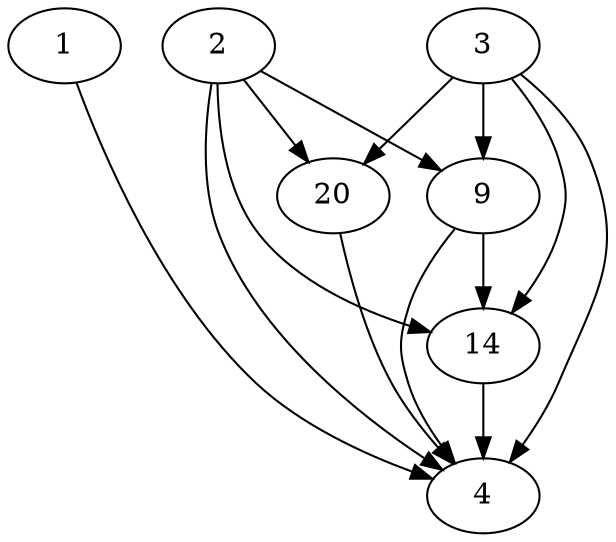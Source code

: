 strict digraph {
// Node definitions.
1 [
neuron_type=BIAS
activation_type=NullActivation
];
2 [
neuron_type=INPT
activation_type=NullActivation
];
3 [
neuron_type=INPT
activation_type=NullActivation
];
4 [
neuron_type=OUTP
activation_type=SigmoidSteepenedActivation
];
9 [
neuron_type=HIDN
activation_type=SigmoidSteepenedActivation
];
14 [
neuron_type=HIDN
activation_type=SigmoidSteepenedActivation
];
20 [
neuron_type=HIDN
activation_type=SigmoidSteepenedActivation
];

// Edge definitions.
1 -> 4 [
weight=-1.270174
recurrent=false
parameters="[0.07500000000000001 0.23941145124080393 0 0 0.11159114697833229 0 0 0.20827225808111327]"
];
2 -> 4 [
weight=-3.097954
recurrent=false
parameters="[0.2 0 0 0 0 0 0 0]"
];
2 -> 9 [
weight=0.612621
recurrent=false
parameters="[0.2 0 0 0 0 0 0 0]"
];
2 -> 14 [
weight=4.128190
recurrent=false
parameters="[0.2 0 0 0 0 0 0 0]"
];
2 -> 20 [
weight=-5.648489
recurrent=false
parameters="[0.3 0 0 0.16630595314032717 0 0 0 0]"
];
3 -> 4 [
weight=-2.888714
recurrent=false
parameters="[0.3 0 0 0.16630595314032717 0 0 0 0]"
];
3 -> 9 [
weight=4.526937
recurrent=false
parameters="[0.3 0 0 0.16630595314032717 0 0 0 0]"
];
3 -> 14 [
weight=2.344552
recurrent=false
parameters="[0.07500000000000001 0.23941145124080393 0 0 0.11159114697833229 0 0 0.20827225808111327]"
];
3 -> 20 [
weight=-4.847682
recurrent=false
parameters="[0.3 0 0 0.16630595314032717 0 0 0 0]"
];
9 -> 4 [
weight=2.153277
recurrent=false
parameters="[0.2 0 0 0 0 0 0 0]"
];
9 -> 14 [
weight=7.416807
recurrent=false
parameters="[0.2 0 0 0 0 0 0 0]"
];
14 -> 4 [
weight=3.219987
recurrent=false
parameters="[0.2 0 0 0 0 0 0 0]"
];
20 -> 4 [
weight=-7.944456
recurrent=false
parameters="[0.3 0 0 0.16630595314032717 0 0 0 0]"
];
}